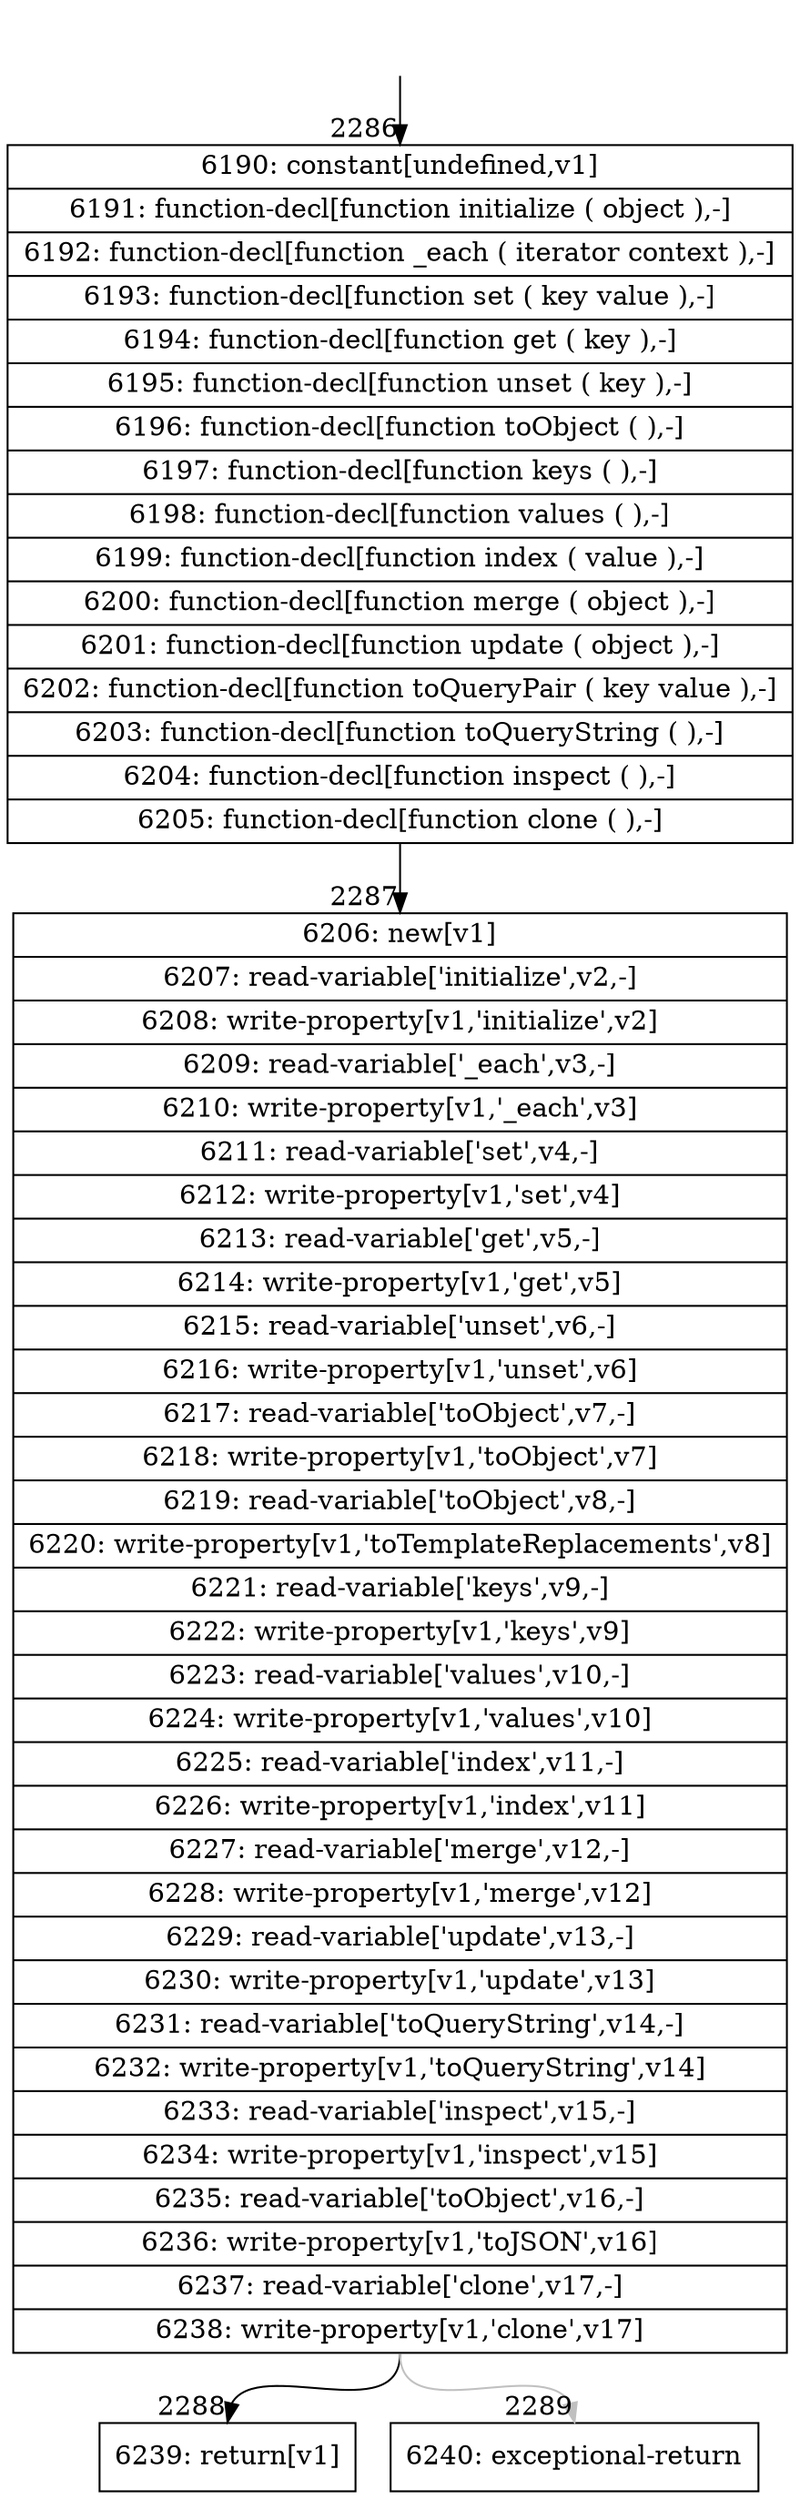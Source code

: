 digraph {
rankdir="TD"
BB_entry185[shape=none,label=""];
BB_entry185 -> BB2286 [tailport=s, headport=n, headlabel="    2286"]
BB2286 [shape=record label="{6190: constant[undefined,v1]|6191: function-decl[function initialize ( object ),-]|6192: function-decl[function _each ( iterator context ),-]|6193: function-decl[function set ( key value ),-]|6194: function-decl[function get ( key ),-]|6195: function-decl[function unset ( key ),-]|6196: function-decl[function toObject ( ),-]|6197: function-decl[function keys ( ),-]|6198: function-decl[function values ( ),-]|6199: function-decl[function index ( value ),-]|6200: function-decl[function merge ( object ),-]|6201: function-decl[function update ( object ),-]|6202: function-decl[function toQueryPair ( key value ),-]|6203: function-decl[function toQueryString ( ),-]|6204: function-decl[function inspect ( ),-]|6205: function-decl[function clone ( ),-]}" ] 
BB2286 -> BB2287 [tailport=s, headport=n, headlabel="      2287"]
BB2287 [shape=record label="{6206: new[v1]|6207: read-variable['initialize',v2,-]|6208: write-property[v1,'initialize',v2]|6209: read-variable['_each',v3,-]|6210: write-property[v1,'_each',v3]|6211: read-variable['set',v4,-]|6212: write-property[v1,'set',v4]|6213: read-variable['get',v5,-]|6214: write-property[v1,'get',v5]|6215: read-variable['unset',v6,-]|6216: write-property[v1,'unset',v6]|6217: read-variable['toObject',v7,-]|6218: write-property[v1,'toObject',v7]|6219: read-variable['toObject',v8,-]|6220: write-property[v1,'toTemplateReplacements',v8]|6221: read-variable['keys',v9,-]|6222: write-property[v1,'keys',v9]|6223: read-variable['values',v10,-]|6224: write-property[v1,'values',v10]|6225: read-variable['index',v11,-]|6226: write-property[v1,'index',v11]|6227: read-variable['merge',v12,-]|6228: write-property[v1,'merge',v12]|6229: read-variable['update',v13,-]|6230: write-property[v1,'update',v13]|6231: read-variable['toQueryString',v14,-]|6232: write-property[v1,'toQueryString',v14]|6233: read-variable['inspect',v15,-]|6234: write-property[v1,'inspect',v15]|6235: read-variable['toObject',v16,-]|6236: write-property[v1,'toJSON',v16]|6237: read-variable['clone',v17,-]|6238: write-property[v1,'clone',v17]}" ] 
BB2287 -> BB2288 [tailport=s, headport=n, headlabel="      2288"]
BB2287 -> BB2289 [tailport=s, headport=n, color=gray, headlabel="      2289"]
BB2288 [shape=record label="{6239: return[v1]}" ] 
BB2289 [shape=record label="{6240: exceptional-return}" ] 
//#$~ 1535
}
